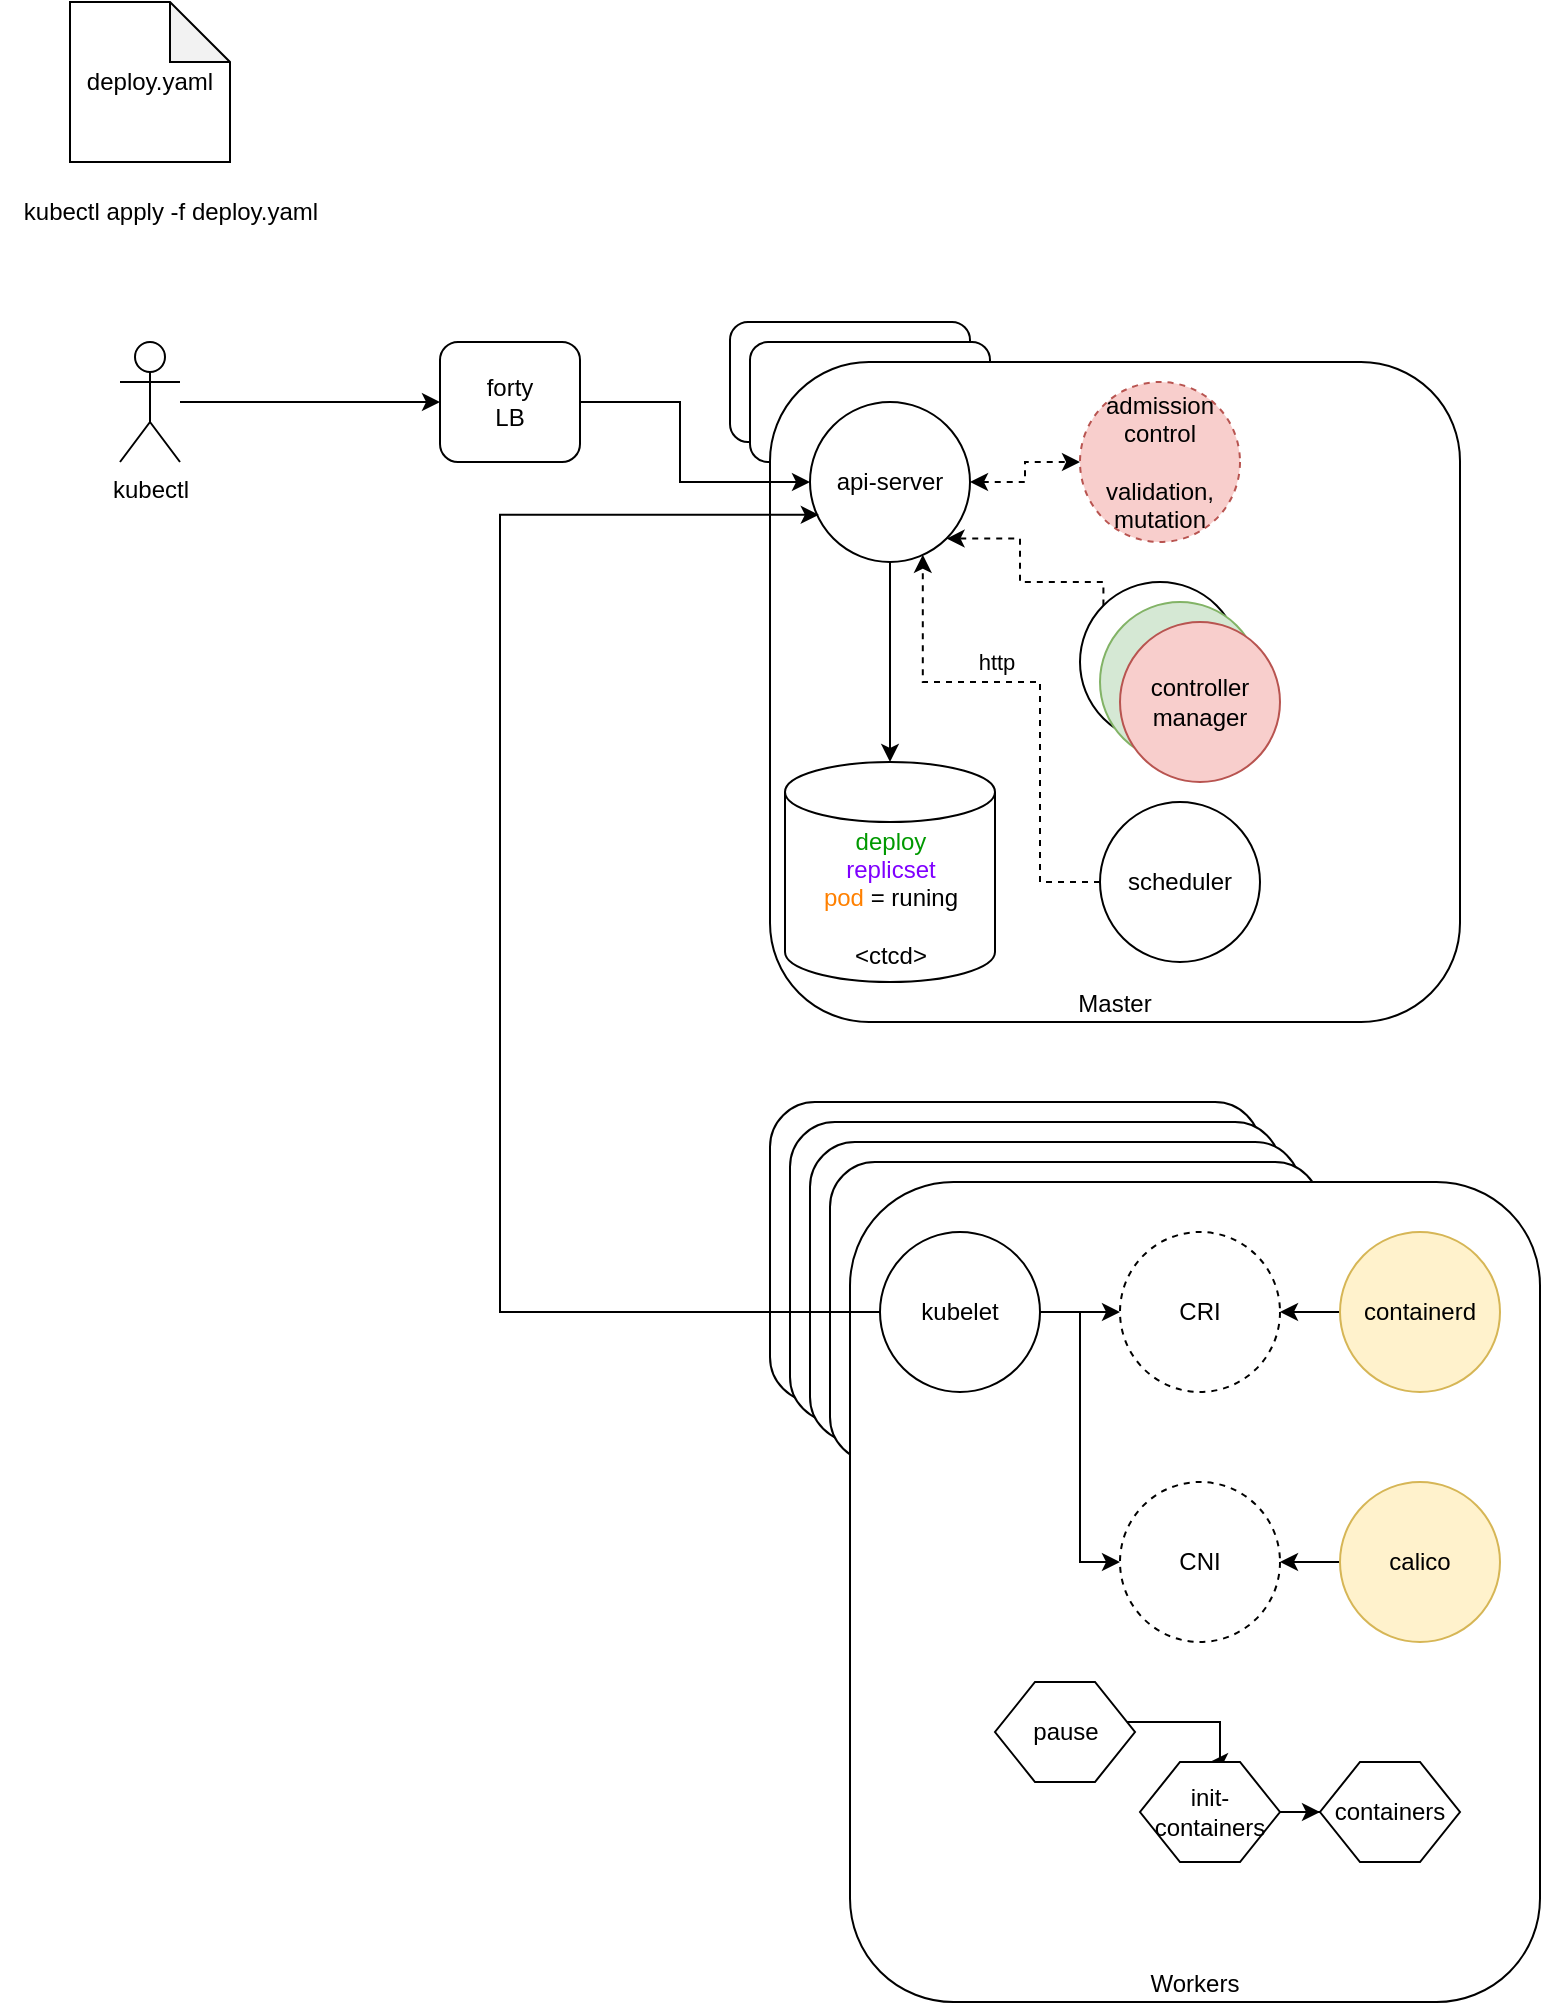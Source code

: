 <mxfile version="21.6.1" type="device">
  <diagram name="Page-1" id="KHUAOFqet-5Jrn2wCoYW">
    <mxGraphModel dx="821" dy="618" grid="1" gridSize="10" guides="1" tooltips="1" connect="1" arrows="1" fold="1" page="1" pageScale="1" pageWidth="850" pageHeight="1100" math="0" shadow="0">
      <root>
        <mxCell id="0" />
        <mxCell id="1" parent="0" />
        <mxCell id="L_ACeXXDgQ1vlwXF_tQs-6" style="edgeStyle=orthogonalEdgeStyle;rounded=0;orthogonalLoop=1;jettySize=auto;html=1;entryX=0;entryY=0.5;entryDx=0;entryDy=0;" edge="1" parent="1" source="L_ACeXXDgQ1vlwXF_tQs-2" target="L_ACeXXDgQ1vlwXF_tQs-7">
          <mxGeometry relative="1" as="geometry">
            <mxPoint x="270" y="370" as="targetPoint" />
          </mxGeometry>
        </mxCell>
        <mxCell id="L_ACeXXDgQ1vlwXF_tQs-2" value="kubectl" style="shape=umlActor;verticalLabelPosition=bottom;verticalAlign=top;html=1;outlineConnect=0;" vertex="1" parent="1">
          <mxGeometry x="120" y="340" width="30" height="60" as="geometry" />
        </mxCell>
        <mxCell id="L_ACeXXDgQ1vlwXF_tQs-3" value="deploy.yaml" style="shape=note;whiteSpace=wrap;html=1;backgroundOutline=1;darkOpacity=0.05;" vertex="1" parent="1">
          <mxGeometry x="95" y="170" width="80" height="80" as="geometry" />
        </mxCell>
        <mxCell id="L_ACeXXDgQ1vlwXF_tQs-5" value="kubectl apply -f deploy.yaml" style="text;html=1;align=center;verticalAlign=middle;resizable=0;points=[];autosize=1;strokeColor=none;fillColor=none;" vertex="1" parent="1">
          <mxGeometry x="60" y="260" width="170" height="30" as="geometry" />
        </mxCell>
        <mxCell id="L_ACeXXDgQ1vlwXF_tQs-7" value="forty&lt;br&gt;LB" style="rounded=1;whiteSpace=wrap;html=1;" vertex="1" parent="1">
          <mxGeometry x="280" y="340" width="70" height="60" as="geometry" />
        </mxCell>
        <mxCell id="L_ACeXXDgQ1vlwXF_tQs-8" value="Master" style="rounded=1;whiteSpace=wrap;html=1;" vertex="1" parent="1">
          <mxGeometry x="425" y="330" width="120" height="60" as="geometry" />
        </mxCell>
        <mxCell id="L_ACeXXDgQ1vlwXF_tQs-9" value="Master" style="rounded=1;whiteSpace=wrap;html=1;" vertex="1" parent="1">
          <mxGeometry x="435" y="340" width="120" height="60" as="geometry" />
        </mxCell>
        <mxCell id="L_ACeXXDgQ1vlwXF_tQs-10" value="Master" style="rounded=1;whiteSpace=wrap;html=1;verticalAlign=bottom;" vertex="1" parent="1">
          <mxGeometry x="445" y="350" width="345" height="330" as="geometry" />
        </mxCell>
        <mxCell id="L_ACeXXDgQ1vlwXF_tQs-15" style="edgeStyle=orthogonalEdgeStyle;rounded=0;orthogonalLoop=1;jettySize=auto;html=1;entryX=0.5;entryY=0;entryDx=0;entryDy=0;entryPerimeter=0;" edge="1" parent="1" source="L_ACeXXDgQ1vlwXF_tQs-12" target="L_ACeXXDgQ1vlwXF_tQs-14">
          <mxGeometry relative="1" as="geometry">
            <Array as="points">
              <mxPoint x="505" y="460" />
              <mxPoint x="505" y="460" />
            </Array>
          </mxGeometry>
        </mxCell>
        <mxCell id="L_ACeXXDgQ1vlwXF_tQs-16" style="edgeStyle=orthogonalEdgeStyle;rounded=0;orthogonalLoop=1;jettySize=auto;html=1;dashed=1;startArrow=classic;startFill=1;" edge="1" parent="1" source="L_ACeXXDgQ1vlwXF_tQs-12" target="L_ACeXXDgQ1vlwXF_tQs-13">
          <mxGeometry relative="1" as="geometry" />
        </mxCell>
        <mxCell id="L_ACeXXDgQ1vlwXF_tQs-12" value="api-server" style="ellipse;whiteSpace=wrap;html=1;aspect=fixed;" vertex="1" parent="1">
          <mxGeometry x="465" y="370" width="80" height="80" as="geometry" />
        </mxCell>
        <mxCell id="L_ACeXXDgQ1vlwXF_tQs-11" style="edgeStyle=orthogonalEdgeStyle;rounded=0;orthogonalLoop=1;jettySize=auto;html=1;entryX=0;entryY=0.5;entryDx=0;entryDy=0;" edge="1" parent="1" source="L_ACeXXDgQ1vlwXF_tQs-7" target="L_ACeXXDgQ1vlwXF_tQs-12">
          <mxGeometry relative="1" as="geometry">
            <Array as="points">
              <mxPoint x="400" y="370" />
              <mxPoint x="400" y="410" />
            </Array>
          </mxGeometry>
        </mxCell>
        <mxCell id="L_ACeXXDgQ1vlwXF_tQs-13" value="admission control&lt;br&gt;&lt;br&gt;validation, mutation" style="ellipse;whiteSpace=wrap;html=1;aspect=fixed;dashed=1;fillColor=#f8cecc;strokeColor=#b85450;" vertex="1" parent="1">
          <mxGeometry x="600" y="360" width="80" height="80" as="geometry" />
        </mxCell>
        <mxCell id="L_ACeXXDgQ1vlwXF_tQs-14" value="&lt;font color=&quot;#009900&quot;&gt;deploy&lt;/font&gt;&lt;br&gt;&lt;font color=&quot;#7f00ff&quot;&gt;replicset&lt;/font&gt;&lt;br&gt;&lt;font color=&quot;#ff8000&quot;&gt;pod&lt;/font&gt; = runing&lt;br&gt;&lt;br&gt;&amp;lt;ctcd&amp;gt;" style="shape=cylinder3;whiteSpace=wrap;html=1;boundedLbl=1;backgroundOutline=1;size=15;" vertex="1" parent="1">
          <mxGeometry x="452.5" y="550" width="105" height="110" as="geometry" />
        </mxCell>
        <mxCell id="L_ACeXXDgQ1vlwXF_tQs-20" style="edgeStyle=orthogonalEdgeStyle;rounded=0;orthogonalLoop=1;jettySize=auto;html=1;entryX=1;entryY=1;entryDx=0;entryDy=0;dashed=1;exitX=0;exitY=0;exitDx=0;exitDy=0;" edge="1" parent="1" source="L_ACeXXDgQ1vlwXF_tQs-17" target="L_ACeXXDgQ1vlwXF_tQs-12">
          <mxGeometry relative="1" as="geometry">
            <Array as="points">
              <mxPoint x="612" y="460" />
              <mxPoint x="570" y="460" />
              <mxPoint x="570" y="438" />
            </Array>
          </mxGeometry>
        </mxCell>
        <mxCell id="L_ACeXXDgQ1vlwXF_tQs-17" value="controller manager" style="ellipse;whiteSpace=wrap;html=1;aspect=fixed;" vertex="1" parent="1">
          <mxGeometry x="600" y="460" width="80" height="80" as="geometry" />
        </mxCell>
        <mxCell id="L_ACeXXDgQ1vlwXF_tQs-18" value="controller manager" style="ellipse;whiteSpace=wrap;html=1;aspect=fixed;fillColor=#d5e8d4;strokeColor=#82b366;" vertex="1" parent="1">
          <mxGeometry x="610" y="470" width="80" height="80" as="geometry" />
        </mxCell>
        <mxCell id="L_ACeXXDgQ1vlwXF_tQs-19" value="controller manager" style="ellipse;whiteSpace=wrap;html=1;aspect=fixed;fillColor=#f8cecc;strokeColor=#b85450;" vertex="1" parent="1">
          <mxGeometry x="620" y="480" width="80" height="80" as="geometry" />
        </mxCell>
        <mxCell id="L_ACeXXDgQ1vlwXF_tQs-22" style="edgeStyle=orthogonalEdgeStyle;rounded=0;orthogonalLoop=1;jettySize=auto;html=1;entryX=0.705;entryY=0.955;entryDx=0;entryDy=0;entryPerimeter=0;dashed=1;" edge="1" parent="1" source="L_ACeXXDgQ1vlwXF_tQs-21" target="L_ACeXXDgQ1vlwXF_tQs-12">
          <mxGeometry relative="1" as="geometry">
            <Array as="points">
              <mxPoint x="580" y="610" />
              <mxPoint x="580" y="510" />
              <mxPoint x="521" y="510" />
            </Array>
          </mxGeometry>
        </mxCell>
        <mxCell id="0V60wXkmeHLknpVswIuG-1" value="http" style="edgeLabel;html=1;align=center;verticalAlign=middle;resizable=0;points=[];" vertex="1" connectable="0" parent="L_ACeXXDgQ1vlwXF_tQs-22">
          <mxGeometry x="0.216" y="2" relative="1" as="geometry">
            <mxPoint x="1" y="-12" as="offset" />
          </mxGeometry>
        </mxCell>
        <mxCell id="L_ACeXXDgQ1vlwXF_tQs-21" value="scheduler" style="ellipse;whiteSpace=wrap;html=1;aspect=fixed;" vertex="1" parent="1">
          <mxGeometry x="610" y="570" width="80" height="80" as="geometry" />
        </mxCell>
        <mxCell id="L_ACeXXDgQ1vlwXF_tQs-23" value="" style="rounded=1;whiteSpace=wrap;html=1;verticalAlign=bottom;" vertex="1" parent="1">
          <mxGeometry x="445" y="720" width="245" height="150" as="geometry" />
        </mxCell>
        <mxCell id="L_ACeXXDgQ1vlwXF_tQs-24" value="" style="rounded=1;whiteSpace=wrap;html=1;verticalAlign=bottom;" vertex="1" parent="1">
          <mxGeometry x="455" y="730" width="245" height="150" as="geometry" />
        </mxCell>
        <mxCell id="L_ACeXXDgQ1vlwXF_tQs-25" value="" style="rounded=1;whiteSpace=wrap;html=1;verticalAlign=bottom;" vertex="1" parent="1">
          <mxGeometry x="465" y="740" width="245" height="150" as="geometry" />
        </mxCell>
        <mxCell id="L_ACeXXDgQ1vlwXF_tQs-26" value="" style="rounded=1;whiteSpace=wrap;html=1;verticalAlign=bottom;" vertex="1" parent="1">
          <mxGeometry x="475" y="750" width="245" height="150" as="geometry" />
        </mxCell>
        <mxCell id="L_ACeXXDgQ1vlwXF_tQs-27" value="Workers" style="rounded=1;whiteSpace=wrap;html=1;verticalAlign=bottom;" vertex="1" parent="1">
          <mxGeometry x="485" y="760" width="345" height="410" as="geometry" />
        </mxCell>
        <mxCell id="L_ACeXXDgQ1vlwXF_tQs-29" style="edgeStyle=orthogonalEdgeStyle;rounded=0;orthogonalLoop=1;jettySize=auto;html=1;entryX=0.055;entryY=0.705;entryDx=0;entryDy=0;entryPerimeter=0;" edge="1" parent="1" source="L_ACeXXDgQ1vlwXF_tQs-28" target="L_ACeXXDgQ1vlwXF_tQs-12">
          <mxGeometry relative="1" as="geometry">
            <Array as="points">
              <mxPoint x="310" y="825" />
              <mxPoint x="310" y="426" />
            </Array>
          </mxGeometry>
        </mxCell>
        <mxCell id="L_ACeXXDgQ1vlwXF_tQs-31" style="edgeStyle=orthogonalEdgeStyle;rounded=0;orthogonalLoop=1;jettySize=auto;html=1;entryX=0;entryY=0.5;entryDx=0;entryDy=0;" edge="1" parent="1" source="L_ACeXXDgQ1vlwXF_tQs-28" target="L_ACeXXDgQ1vlwXF_tQs-30">
          <mxGeometry relative="1" as="geometry" />
        </mxCell>
        <mxCell id="L_ACeXXDgQ1vlwXF_tQs-36" style="edgeStyle=orthogonalEdgeStyle;rounded=0;orthogonalLoop=1;jettySize=auto;html=1;entryX=0;entryY=0.5;entryDx=0;entryDy=0;" edge="1" parent="1" source="L_ACeXXDgQ1vlwXF_tQs-28" target="L_ACeXXDgQ1vlwXF_tQs-35">
          <mxGeometry relative="1" as="geometry" />
        </mxCell>
        <mxCell id="L_ACeXXDgQ1vlwXF_tQs-28" value="kubelet" style="ellipse;whiteSpace=wrap;html=1;aspect=fixed;" vertex="1" parent="1">
          <mxGeometry x="500" y="785" width="80" height="80" as="geometry" />
        </mxCell>
        <mxCell id="L_ACeXXDgQ1vlwXF_tQs-30" value="CRI" style="ellipse;whiteSpace=wrap;html=1;aspect=fixed;dashed=1;" vertex="1" parent="1">
          <mxGeometry x="620" y="785" width="80" height="80" as="geometry" />
        </mxCell>
        <mxCell id="L_ACeXXDgQ1vlwXF_tQs-33" style="edgeStyle=orthogonalEdgeStyle;rounded=0;orthogonalLoop=1;jettySize=auto;html=1;entryX=1;entryY=0.5;entryDx=0;entryDy=0;" edge="1" parent="1" source="L_ACeXXDgQ1vlwXF_tQs-32" target="L_ACeXXDgQ1vlwXF_tQs-30">
          <mxGeometry relative="1" as="geometry" />
        </mxCell>
        <mxCell id="L_ACeXXDgQ1vlwXF_tQs-32" value="containerd" style="ellipse;whiteSpace=wrap;html=1;aspect=fixed;fillColor=#fff2cc;strokeColor=#d6b656;" vertex="1" parent="1">
          <mxGeometry x="730" y="785" width="80" height="80" as="geometry" />
        </mxCell>
        <mxCell id="L_ACeXXDgQ1vlwXF_tQs-40" style="edgeStyle=orthogonalEdgeStyle;rounded=0;orthogonalLoop=1;jettySize=auto;html=1;entryX=0.5;entryY=0;entryDx=0;entryDy=0;" edge="1" parent="1" source="L_ACeXXDgQ1vlwXF_tQs-34" target="L_ACeXXDgQ1vlwXF_tQs-39">
          <mxGeometry relative="1" as="geometry">
            <Array as="points">
              <mxPoint x="670" y="1030" />
              <mxPoint x="670" y="1050" />
            </Array>
          </mxGeometry>
        </mxCell>
        <mxCell id="L_ACeXXDgQ1vlwXF_tQs-34" value="pause" style="shape=hexagon;perimeter=hexagonPerimeter2;whiteSpace=wrap;html=1;fixedSize=1;" vertex="1" parent="1">
          <mxGeometry x="557.5" y="1010" width="70" height="50" as="geometry" />
        </mxCell>
        <mxCell id="L_ACeXXDgQ1vlwXF_tQs-35" value="CNI" style="ellipse;whiteSpace=wrap;html=1;aspect=fixed;dashed=1;" vertex="1" parent="1">
          <mxGeometry x="620" y="910" width="80" height="80" as="geometry" />
        </mxCell>
        <mxCell id="L_ACeXXDgQ1vlwXF_tQs-38" style="edgeStyle=orthogonalEdgeStyle;rounded=0;orthogonalLoop=1;jettySize=auto;html=1;entryX=1;entryY=0.5;entryDx=0;entryDy=0;" edge="1" parent="1" source="L_ACeXXDgQ1vlwXF_tQs-37" target="L_ACeXXDgQ1vlwXF_tQs-35">
          <mxGeometry relative="1" as="geometry" />
        </mxCell>
        <mxCell id="L_ACeXXDgQ1vlwXF_tQs-37" value="calico" style="ellipse;whiteSpace=wrap;html=1;aspect=fixed;fillColor=#fff2cc;strokeColor=#d6b656;" vertex="1" parent="1">
          <mxGeometry x="730" y="910" width="80" height="80" as="geometry" />
        </mxCell>
        <mxCell id="L_ACeXXDgQ1vlwXF_tQs-42" style="edgeStyle=orthogonalEdgeStyle;rounded=0;orthogonalLoop=1;jettySize=auto;html=1;entryX=0;entryY=0.5;entryDx=0;entryDy=0;" edge="1" parent="1" source="L_ACeXXDgQ1vlwXF_tQs-39" target="L_ACeXXDgQ1vlwXF_tQs-41">
          <mxGeometry relative="1" as="geometry" />
        </mxCell>
        <mxCell id="L_ACeXXDgQ1vlwXF_tQs-39" value="init-containers" style="shape=hexagon;perimeter=hexagonPerimeter2;whiteSpace=wrap;html=1;fixedSize=1;" vertex="1" parent="1">
          <mxGeometry x="630" y="1050" width="70" height="50" as="geometry" />
        </mxCell>
        <mxCell id="L_ACeXXDgQ1vlwXF_tQs-41" value="containers" style="shape=hexagon;perimeter=hexagonPerimeter2;whiteSpace=wrap;html=1;fixedSize=1;" vertex="1" parent="1">
          <mxGeometry x="720" y="1050" width="70" height="50" as="geometry" />
        </mxCell>
      </root>
    </mxGraphModel>
  </diagram>
</mxfile>
